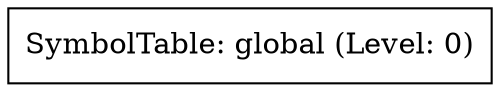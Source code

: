 digraph ExpressionGraph {
symbol_table_4518123152 [label="SymbolTable: global (Level: 0)", shape=box];
}
